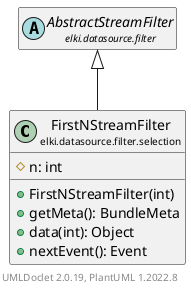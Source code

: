 @startuml
    remove .*\.(Instance|Par|Parameterizer|Factory)$
    set namespaceSeparator none
    hide empty fields
    hide empty methods

    class "<size:14>FirstNStreamFilter\n<size:10>elki.datasource.filter.selection" as elki.datasource.filter.selection.FirstNStreamFilter [[FirstNStreamFilter.html]] {
        #n: int
        +FirstNStreamFilter(int)
        +getMeta(): BundleMeta
        +data(int): Object
        +nextEvent(): Event
    }

    abstract class "<size:14>AbstractStreamFilter\n<size:10>elki.datasource.filter" as elki.datasource.filter.AbstractStreamFilter [[../AbstractStreamFilter.html]]
    class "<size:14>FirstNStreamFilter.Par\n<size:10>elki.datasource.filter.selection" as elki.datasource.filter.selection.FirstNStreamFilter.Par [[FirstNStreamFilter.Par.html]]

    elki.datasource.filter.AbstractStreamFilter <|-- elki.datasource.filter.selection.FirstNStreamFilter
    elki.datasource.filter.selection.FirstNStreamFilter +-- elki.datasource.filter.selection.FirstNStreamFilter.Par

    center footer UMLDoclet 2.0.19, PlantUML 1.2022.8
@enduml
